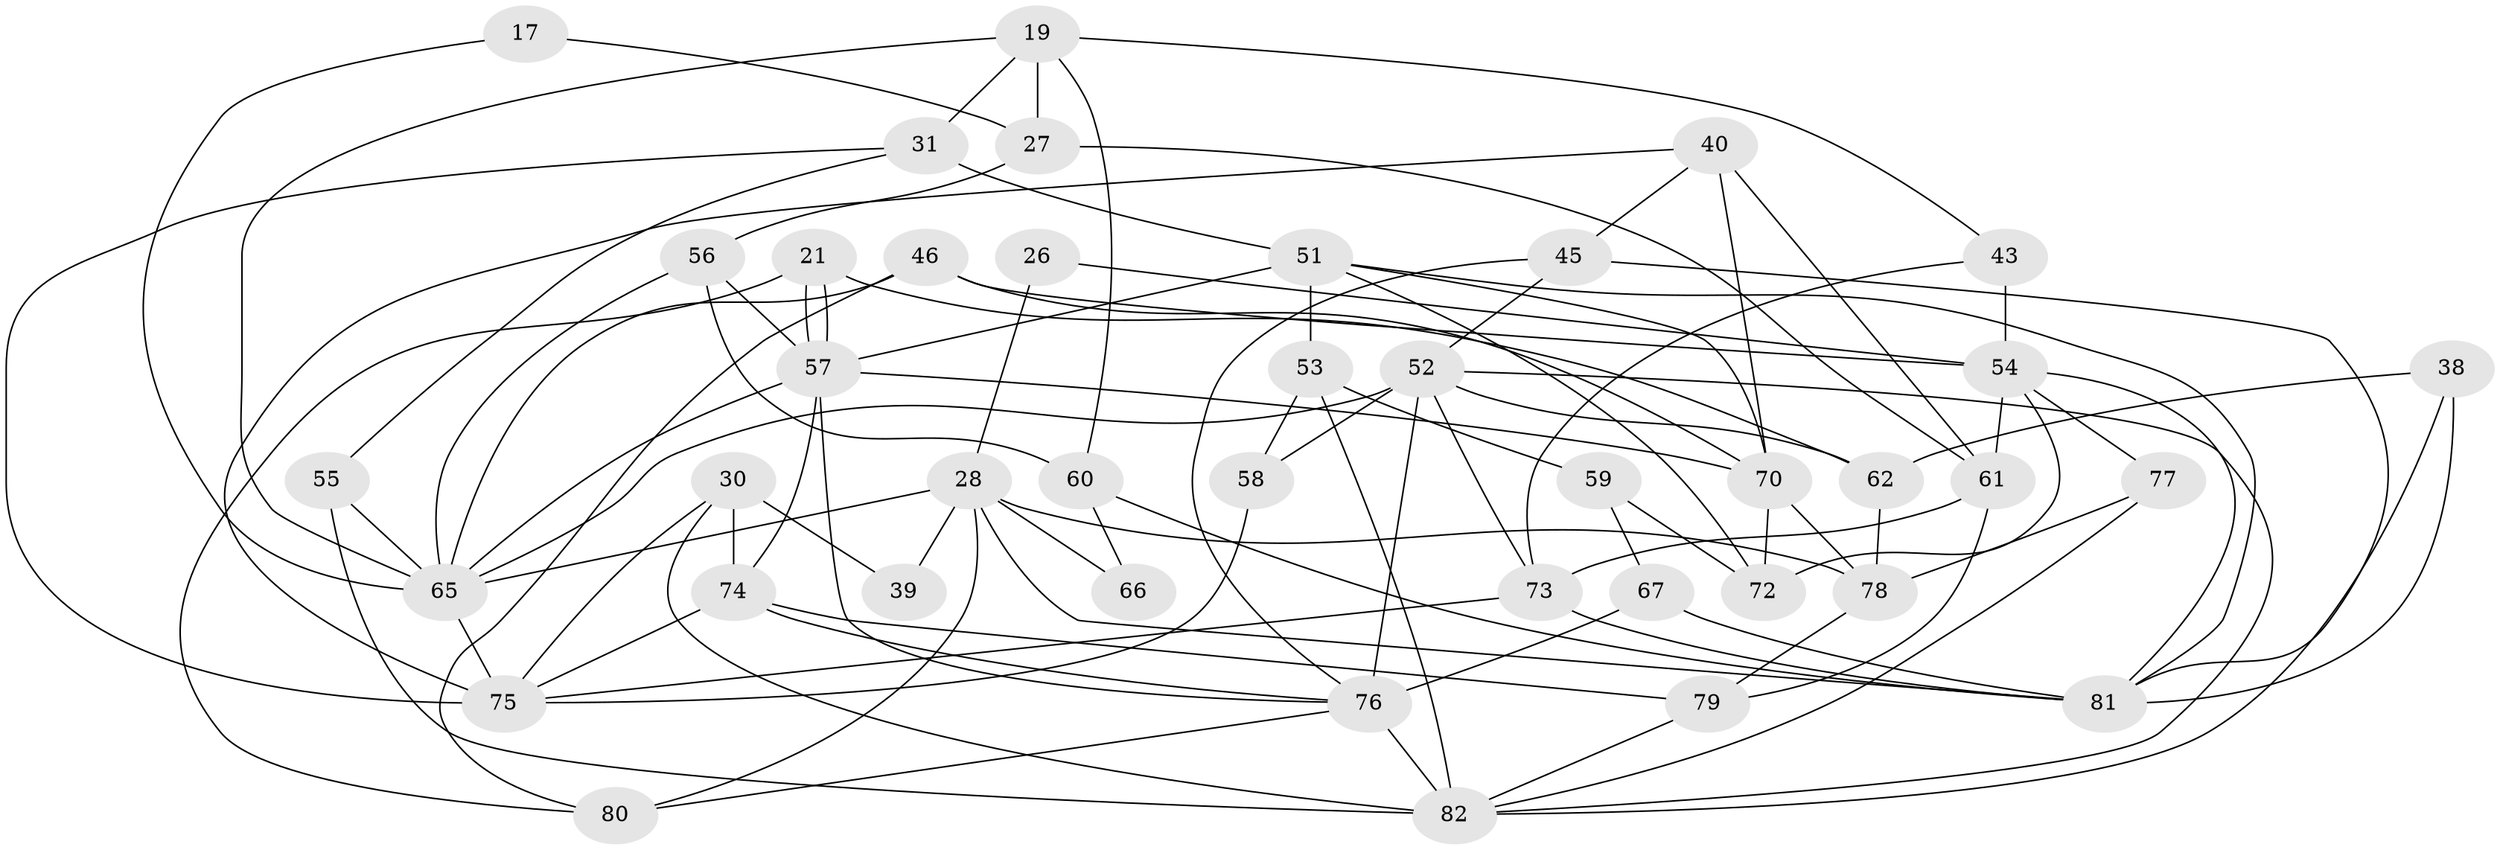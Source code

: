 // original degree distribution, {2: 0.12195121951219512, 3: 0.2682926829268293, 4: 0.25609756097560976, 5: 0.21951219512195122, 6: 0.10975609756097561, 7: 0.024390243902439025}
// Generated by graph-tools (version 1.1) at 2025/53/03/04/25 21:53:55]
// undirected, 41 vertices, 95 edges
graph export_dot {
graph [start="1"]
  node [color=gray90,style=filled];
  17;
  19;
  21;
  26;
  27;
  28 [super="+11"];
  30;
  31 [super="+8+9"];
  38;
  39;
  40;
  43;
  45;
  46;
  51 [super="+5+29"];
  52 [super="+34+48"];
  53;
  54 [super="+18"];
  55 [super="+12"];
  56 [super="+10"];
  57 [super="+44+15"];
  58;
  59 [super="+35"];
  60;
  61 [super="+23"];
  62;
  65 [super="+49"];
  66;
  67 [super="+16"];
  70 [super="+33+69"];
  72 [super="+25"];
  73 [super="+36"];
  74 [super="+13"];
  75 [super="+20"];
  76 [super="+68"];
  77 [super="+42"];
  78 [super="+6+71"];
  79;
  80;
  81 [super="+3+32+63"];
  82 [super="+41+24+50+64"];
  17 -- 27;
  17 -- 65;
  19 -- 27;
  19 -- 43;
  19 -- 60;
  19 -- 65;
  19 -- 31;
  21 -- 57;
  21 -- 57;
  21 -- 80;
  21 -- 62;
  26 -- 54 [weight=2];
  26 -- 28;
  27 -- 56 [weight=2];
  27 -- 61;
  28 -- 65;
  28 -- 80;
  28 -- 78;
  28 -- 81 [weight=2];
  28 -- 66;
  28 -- 39;
  30 -- 39;
  30 -- 74 [weight=2];
  30 -- 75;
  30 -- 82;
  31 -- 51 [weight=4];
  31 -- 55;
  31 -- 75;
  38 -- 62;
  38 -- 81;
  38 -- 82;
  40 -- 70;
  40 -- 75;
  40 -- 45;
  40 -- 61;
  43 -- 54;
  43 -- 73;
  45 -- 76;
  45 -- 81;
  45 -- 52;
  46 -- 80;
  46 -- 54;
  46 -- 65;
  46 -- 70;
  51 -- 57;
  51 -- 53;
  51 -- 70;
  51 -- 72 [weight=2];
  51 -- 81 [weight=2];
  52 -- 76;
  52 -- 82 [weight=2];
  52 -- 73;
  52 -- 58;
  52 -- 62 [weight=2];
  52 -- 65;
  53 -- 58;
  53 -- 59;
  53 -- 82 [weight=2];
  54 -- 77 [weight=2];
  54 -- 72;
  54 -- 81;
  54 -- 61;
  55 -- 82 [weight=3];
  55 -- 65;
  56 -- 60;
  56 -- 57;
  56 -- 65;
  57 -- 74 [weight=2];
  57 -- 76 [weight=2];
  57 -- 65 [weight=2];
  57 -- 70;
  58 -- 75;
  59 -- 72;
  59 -- 67;
  60 -- 66;
  60 -- 81 [weight=2];
  61 -- 79;
  61 -- 73;
  62 -- 78 [weight=2];
  65 -- 75 [weight=2];
  67 -- 76 [weight=3];
  67 -- 81;
  70 -- 78;
  70 -- 72;
  73 -- 75;
  73 -- 81;
  74 -- 76;
  74 -- 79;
  74 -- 75;
  76 -- 80;
  76 -- 82 [weight=3];
  77 -- 82 [weight=2];
  77 -- 78;
  78 -- 79;
  79 -- 82;
}

